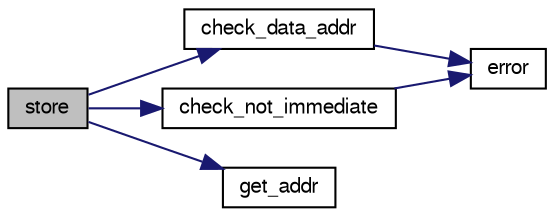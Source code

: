 digraph "store"
{
  edge [fontname="FreeSans",fontsize="10",labelfontname="FreeSans",labelfontsize="10"];
  node [fontname="FreeSans",fontsize="10",shape=record];
  rankdir="LR";
  Node1 [label="store",height=0.2,width=0.4,color="black", fillcolor="grey75", style="filled" fontcolor="black"];
  Node1 -> Node2 [color="midnightblue",fontsize="10",style="solid",fontname="FreeSans"];
  Node2 [label="check_data_addr",height=0.2,width=0.4,color="black", fillcolor="white", style="filled",URL="$exec_8c.html#a1b19957c8ac7dd391d06624309eb18be",tooltip="Vérifie qu&#39;on n&#39;a pas d&#39;erreur de segmentation dans la pile de donnée. "];
  Node2 -> Node3 [color="midnightblue",fontsize="10",style="solid",fontname="FreeSans"];
  Node3 [label="error",height=0.2,width=0.4,color="black", fillcolor="white", style="filled",URL="$error_8c.html#a531bb138b38aef758b45a442aa53938a",tooltip="Affichage d&#39;une erreur et fin du simulateur. "];
  Node1 -> Node4 [color="midnightblue",fontsize="10",style="solid",fontname="FreeSans"];
  Node4 [label="check_not_immediate",height=0.2,width=0.4,color="black", fillcolor="white", style="filled",URL="$exec_8c.html#a904e57fd35e1c714a08ec8e84b3b6bf7",tooltip="Contrôle que l&#39;instruction n&#39;est pas immédiate. "];
  Node4 -> Node3 [color="midnightblue",fontsize="10",style="solid",fontname="FreeSans"];
  Node1 -> Node5 [color="midnightblue",fontsize="10",style="solid",fontname="FreeSans"];
  Node5 [label="get_addr",height=0.2,width=0.4,color="black", fillcolor="white", style="filled",URL="$exec_8c.html#a9369d8b1809f362e5673d5a88ea53383"];
}
